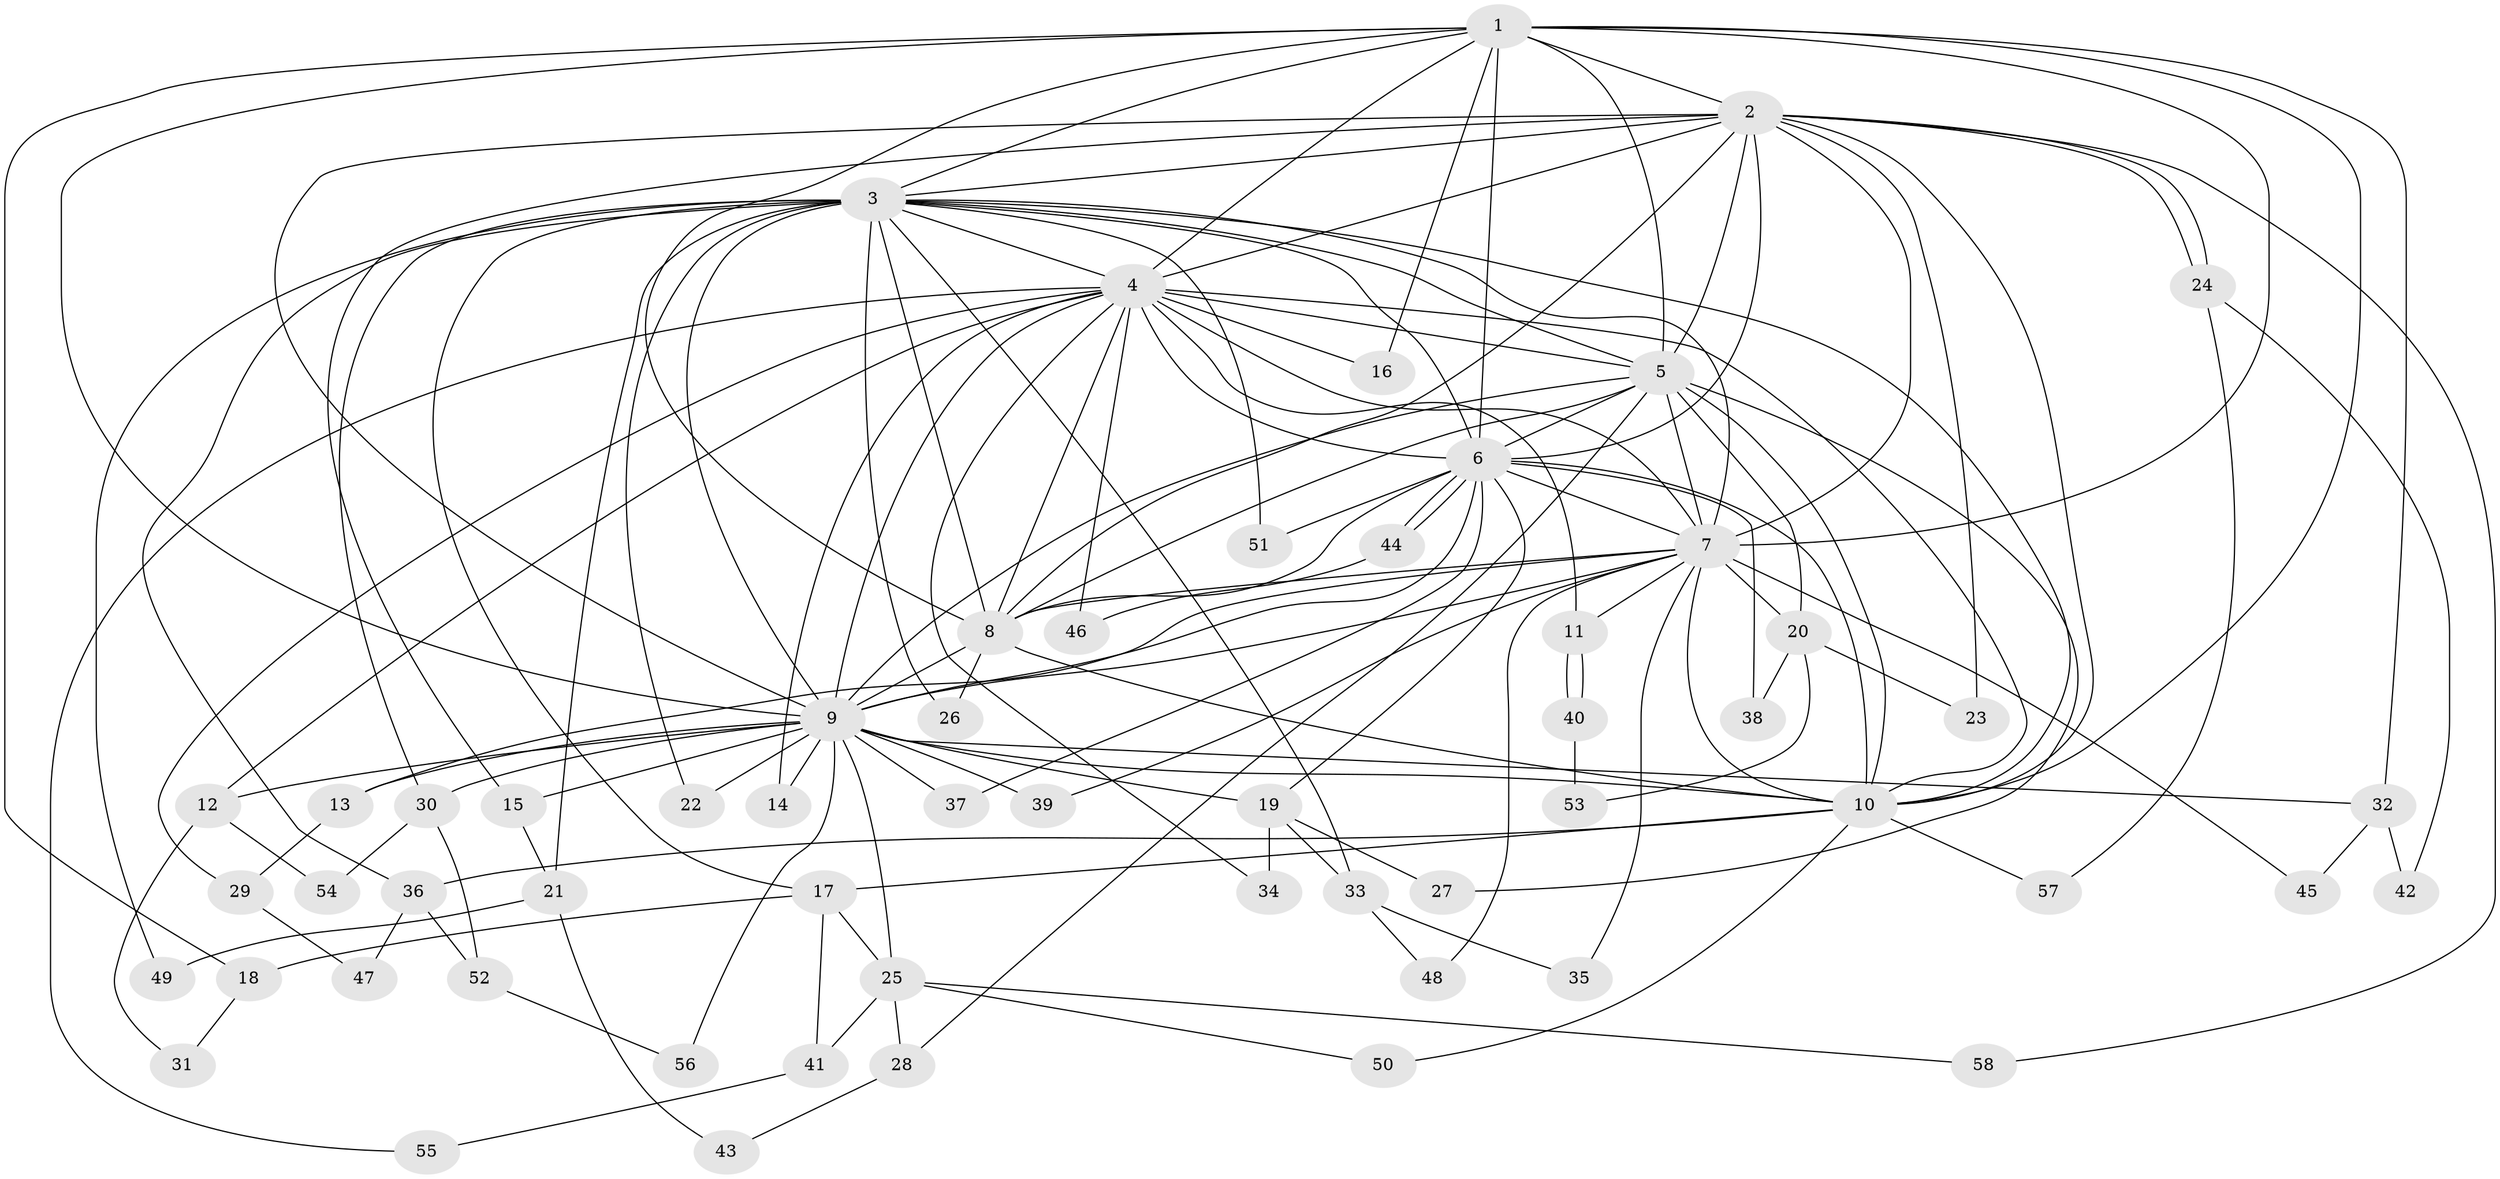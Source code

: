 // Generated by graph-tools (version 1.1) at 2025/25/03/09/25 03:25:47]
// undirected, 58 vertices, 141 edges
graph export_dot {
graph [start="1"]
  node [color=gray90,style=filled];
  1;
  2;
  3;
  4;
  5;
  6;
  7;
  8;
  9;
  10;
  11;
  12;
  13;
  14;
  15;
  16;
  17;
  18;
  19;
  20;
  21;
  22;
  23;
  24;
  25;
  26;
  27;
  28;
  29;
  30;
  31;
  32;
  33;
  34;
  35;
  36;
  37;
  38;
  39;
  40;
  41;
  42;
  43;
  44;
  45;
  46;
  47;
  48;
  49;
  50;
  51;
  52;
  53;
  54;
  55;
  56;
  57;
  58;
  1 -- 2;
  1 -- 3;
  1 -- 4;
  1 -- 5;
  1 -- 6;
  1 -- 7;
  1 -- 8;
  1 -- 9;
  1 -- 10;
  1 -- 16;
  1 -- 18;
  1 -- 32;
  2 -- 3;
  2 -- 4;
  2 -- 5;
  2 -- 6;
  2 -- 7;
  2 -- 8;
  2 -- 9;
  2 -- 10;
  2 -- 15;
  2 -- 23;
  2 -- 24;
  2 -- 24;
  2 -- 58;
  3 -- 4;
  3 -- 5;
  3 -- 6;
  3 -- 7;
  3 -- 8;
  3 -- 9;
  3 -- 10;
  3 -- 17;
  3 -- 21;
  3 -- 22;
  3 -- 26;
  3 -- 30;
  3 -- 33;
  3 -- 36;
  3 -- 49;
  3 -- 51;
  4 -- 5;
  4 -- 6;
  4 -- 7;
  4 -- 8;
  4 -- 9;
  4 -- 10;
  4 -- 11;
  4 -- 12;
  4 -- 14;
  4 -- 16;
  4 -- 29;
  4 -- 34;
  4 -- 46;
  4 -- 55;
  5 -- 6;
  5 -- 7;
  5 -- 8;
  5 -- 9;
  5 -- 10;
  5 -- 20;
  5 -- 27;
  5 -- 28;
  6 -- 7;
  6 -- 8;
  6 -- 9;
  6 -- 10;
  6 -- 19;
  6 -- 37;
  6 -- 38;
  6 -- 44;
  6 -- 44;
  6 -- 51;
  7 -- 8;
  7 -- 9;
  7 -- 10;
  7 -- 11;
  7 -- 13;
  7 -- 20;
  7 -- 35;
  7 -- 39;
  7 -- 45;
  7 -- 48;
  8 -- 9;
  8 -- 10;
  8 -- 26;
  9 -- 10;
  9 -- 12;
  9 -- 13;
  9 -- 14;
  9 -- 15;
  9 -- 19;
  9 -- 22;
  9 -- 25;
  9 -- 30;
  9 -- 32;
  9 -- 37;
  9 -- 39;
  9 -- 56;
  10 -- 17;
  10 -- 36;
  10 -- 50;
  10 -- 57;
  11 -- 40;
  11 -- 40;
  12 -- 31;
  12 -- 54;
  13 -- 29;
  15 -- 21;
  17 -- 18;
  17 -- 25;
  17 -- 41;
  18 -- 31;
  19 -- 27;
  19 -- 33;
  19 -- 34;
  20 -- 23;
  20 -- 38;
  20 -- 53;
  21 -- 43;
  21 -- 49;
  24 -- 42;
  24 -- 57;
  25 -- 28;
  25 -- 41;
  25 -- 50;
  25 -- 58;
  28 -- 43;
  29 -- 47;
  30 -- 52;
  30 -- 54;
  32 -- 42;
  32 -- 45;
  33 -- 35;
  33 -- 48;
  36 -- 47;
  36 -- 52;
  40 -- 53;
  41 -- 55;
  44 -- 46;
  52 -- 56;
}
